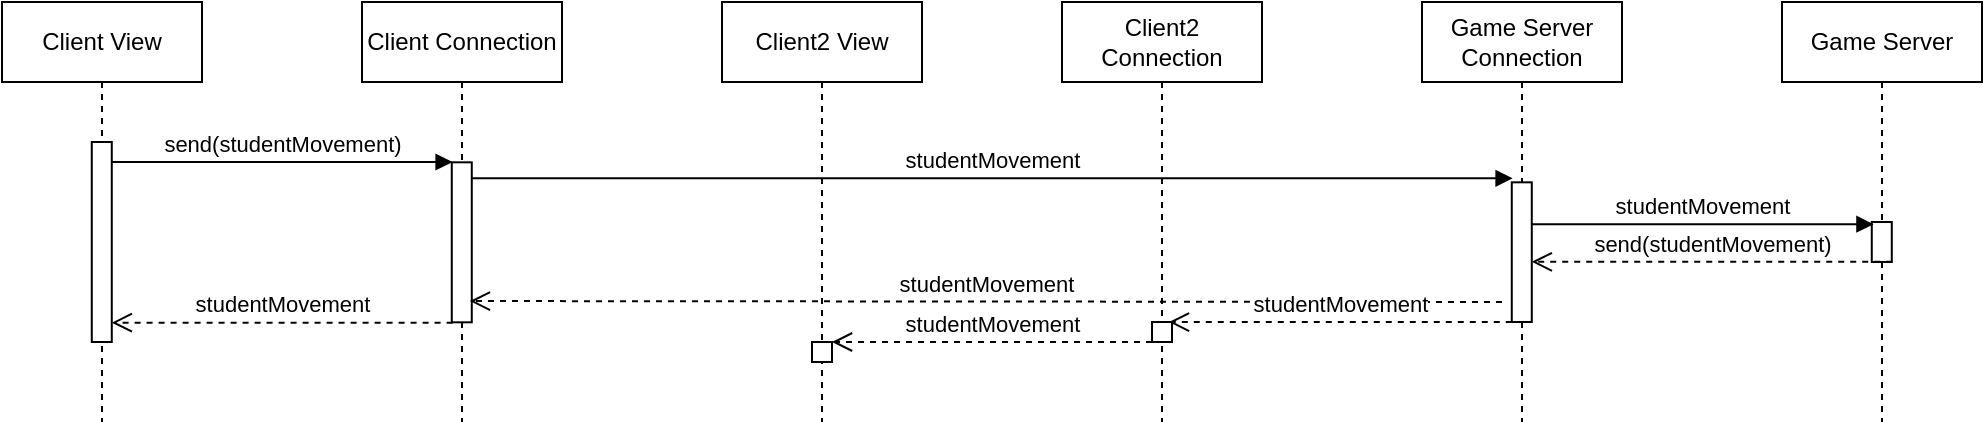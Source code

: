 <mxfile>
    <diagram id="Zsx5R9jgoCZFnpAGzigs" name="Page-1">
        <mxGraphModel dx="969" dy="478" grid="1" gridSize="10" guides="1" tooltips="1" connect="1" arrows="1" fold="1" page="1" pageScale="1" pageWidth="850" pageHeight="1100" math="0" shadow="0">
            <root>
                <mxCell id="0"/>
                <mxCell id="1" parent="0"/>
                <mxCell id="2" value="Client View" style="shape=umlLifeline;perimeter=lifelinePerimeter;whiteSpace=wrap;html=1;container=1;collapsible=0;recursiveResize=0;outlineConnect=0;" vertex="1" parent="1">
                    <mxGeometry x="200" y="270" width="100" height="210" as="geometry"/>
                </mxCell>
                <mxCell id="3" value="" style="html=1;points=[];perimeter=orthogonalPerimeter;" vertex="1" parent="2">
                    <mxGeometry x="44.89" y="70" width="10" height="100" as="geometry"/>
                </mxCell>
                <mxCell id="4" value="Client Connection" style="shape=umlLifeline;perimeter=lifelinePerimeter;whiteSpace=wrap;html=1;container=1;collapsible=0;recursiveResize=0;outlineConnect=0;size=40;" vertex="1" parent="1">
                    <mxGeometry x="380" y="270" width="100" height="210" as="geometry"/>
                </mxCell>
                <mxCell id="5" value="" style="html=1;points=[];perimeter=orthogonalPerimeter;" vertex="1" parent="4">
                    <mxGeometry x="44.89" y="80.16" width="10" height="80" as="geometry"/>
                </mxCell>
                <mxCell id="6" value="Game Server&lt;br&gt;Connection" style="shape=umlLifeline;perimeter=lifelinePerimeter;whiteSpace=wrap;html=1;container=1;collapsible=0;recursiveResize=0;outlineConnect=0;" vertex="1" parent="1">
                    <mxGeometry x="910" y="270" width="100" height="210" as="geometry"/>
                </mxCell>
                <mxCell id="7" value="" style="html=1;points=[];perimeter=orthogonalPerimeter;" vertex="1" parent="6">
                    <mxGeometry x="44.89" y="90.16" width="10" height="69.84" as="geometry"/>
                </mxCell>
                <mxCell id="8" value="Game Server" style="shape=umlLifeline;perimeter=lifelinePerimeter;whiteSpace=wrap;html=1;container=1;collapsible=0;recursiveResize=0;outlineConnect=0;" vertex="1" parent="1">
                    <mxGeometry x="1090" y="270" width="100" height="210" as="geometry"/>
                </mxCell>
                <mxCell id="9" value="" style="html=1;points=[];perimeter=orthogonalPerimeter;" vertex="1" parent="8">
                    <mxGeometry x="44.89" y="110" width="10" height="20" as="geometry"/>
                </mxCell>
                <mxCell id="10" value="studentMovement" style="html=1;verticalAlign=bottom;endArrow=block;entryX=0.041;entryY=-0.029;entryDx=0;entryDy=0;entryPerimeter=0;" edge="1" parent="1" source="5" target="7">
                    <mxGeometry width="80" relative="1" as="geometry">
                        <mxPoint x="799.89" y="358.16" as="sourcePoint"/>
                        <mxPoint x="679.89" y="320.16" as="targetPoint"/>
                    </mxGeometry>
                </mxCell>
                <mxCell id="11" value="studentMovement" style="html=1;verticalAlign=bottom;endArrow=open;dashed=1;endSize=8;entryX=0.906;entryY=0.867;entryDx=0;entryDy=0;entryPerimeter=0;" edge="1" parent="1" target="5">
                    <mxGeometry relative="1" as="geometry">
                        <mxPoint x="950" y="420" as="sourcePoint"/>
                        <mxPoint x="509.89" y="380.16" as="targetPoint"/>
                    </mxGeometry>
                </mxCell>
                <mxCell id="12" value="send(studentMovement)" style="html=1;verticalAlign=bottom;endArrow=block;entryX=0.041;entryY=-0.002;entryDx=0;entryDy=0;entryPerimeter=0;" edge="1" parent="1" source="3" target="5">
                    <mxGeometry width="80" relative="1" as="geometry">
                        <mxPoint x="309.89" y="350" as="sourcePoint"/>
                        <mxPoint x="384.89" y="360.16" as="targetPoint"/>
                    </mxGeometry>
                </mxCell>
                <mxCell id="13" value="studentMovement" style="html=1;verticalAlign=bottom;endArrow=block;entryX=0.084;entryY=0.056;entryDx=0;entryDy=0;entryPerimeter=0;" edge="1" parent="1" source="7" target="9">
                    <mxGeometry width="80" relative="1" as="geometry">
                        <mxPoint x="1484.89" y="380.16" as="sourcePoint"/>
                        <mxPoint x="1324.89" y="369.16" as="targetPoint"/>
                    </mxGeometry>
                </mxCell>
                <mxCell id="14" value="send(studentMovement)" style="html=1;verticalAlign=bottom;endArrow=open;dashed=1;endSize=8;exitX=1.022;exitY=0.995;exitDx=0;exitDy=0;exitPerimeter=0;" edge="1" parent="1" source="9" target="7">
                    <mxGeometry relative="1" as="geometry">
                        <mxPoint x="1344.89" y="410.16" as="sourcePoint"/>
                        <mxPoint x="1454.89" y="410.16" as="targetPoint"/>
                    </mxGeometry>
                </mxCell>
                <mxCell id="15" value="studentMovement" style="html=1;verticalAlign=bottom;endArrow=open;dashed=1;endSize=8;exitX=0.041;exitY=1.002;exitDx=0;exitDy=0;exitPerimeter=0;" edge="1" parent="1" source="5" target="3">
                    <mxGeometry relative="1" as="geometry">
                        <mxPoint x="474.89" y="430.16" as="sourcePoint"/>
                        <mxPoint x="309.89" y="430.32" as="targetPoint"/>
                    </mxGeometry>
                </mxCell>
                <mxCell id="16" value="Client2 View" style="shape=umlLifeline;perimeter=lifelinePerimeter;whiteSpace=wrap;html=1;container=1;collapsible=0;recursiveResize=0;outlineConnect=0;" vertex="1" parent="1">
                    <mxGeometry x="560" y="270" width="100" height="210" as="geometry"/>
                </mxCell>
                <mxCell id="17" value="" style="html=1;points=[];perimeter=orthogonalPerimeter;" vertex="1" parent="16">
                    <mxGeometry x="45" y="170" width="10" height="10" as="geometry"/>
                </mxCell>
                <mxCell id="18" value="Client2 Connection" style="shape=umlLifeline;perimeter=lifelinePerimeter;whiteSpace=wrap;html=1;container=1;collapsible=0;recursiveResize=0;outlineConnect=0;" vertex="1" parent="1">
                    <mxGeometry x="730" y="270" width="100" height="210" as="geometry"/>
                </mxCell>
                <mxCell id="19" value="" style="html=1;points=[];perimeter=orthogonalPerimeter;" vertex="1" parent="18">
                    <mxGeometry x="45" y="160" width="10" height="10" as="geometry"/>
                </mxCell>
                <mxCell id="20" value="studentMovement" style="html=1;verticalAlign=bottom;endArrow=open;dashed=1;endSize=8;entryX=0.848;entryY=0.005;entryDx=0;entryDy=0;entryPerimeter=0;" edge="1" parent="1" source="7" target="19">
                    <mxGeometry relative="1" as="geometry">
                        <mxPoint x="960" y="430" as="sourcePoint"/>
                        <mxPoint x="880" y="420" as="targetPoint"/>
                    </mxGeometry>
                </mxCell>
                <mxCell id="21" value="studentMovement" style="html=1;verticalAlign=bottom;endArrow=open;dashed=1;endSize=8;" edge="1" parent="1" source="19" target="17">
                    <mxGeometry relative="1" as="geometry">
                        <mxPoint x="780" y="440" as="sourcePoint"/>
                        <mxPoint x="700" y="440" as="targetPoint"/>
                    </mxGeometry>
                </mxCell>
            </root>
        </mxGraphModel>
    </diagram>
</mxfile>